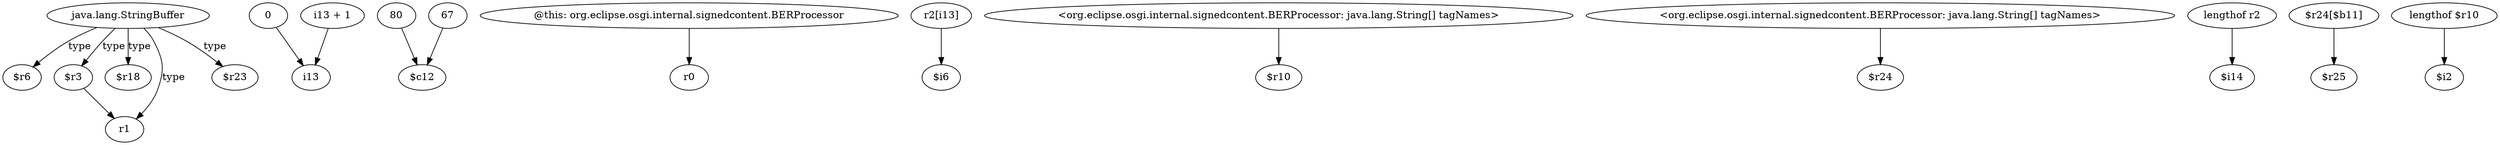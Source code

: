 digraph g {
0[label="java.lang.StringBuffer"]
1[label="$r6"]
0->1[label="type"]
2[label="0"]
3[label="i13"]
2->3[label=""]
4[label="80"]
5[label="$c12"]
4->5[label=""]
6[label="$r3"]
0->6[label="type"]
7[label="$r18"]
0->7[label="type"]
8[label="@this: org.eclipse.osgi.internal.signedcontent.BERProcessor"]
9[label="r0"]
8->9[label=""]
10[label="i13 + 1"]
10->3[label=""]
11[label="r2[i13]"]
12[label="$i6"]
11->12[label=""]
13[label="r1"]
0->13[label="type"]
14[label="$r23"]
0->14[label="type"]
15[label="67"]
15->5[label=""]
16[label="<org.eclipse.osgi.internal.signedcontent.BERProcessor: java.lang.String[] tagNames>"]
17[label="$r10"]
16->17[label=""]
18[label="<org.eclipse.osgi.internal.signedcontent.BERProcessor: java.lang.String[] tagNames>"]
19[label="$r24"]
18->19[label=""]
20[label="lengthof r2"]
21[label="$i14"]
20->21[label=""]
22[label="$r24[$b11]"]
23[label="$r25"]
22->23[label=""]
6->13[label=""]
24[label="lengthof $r10"]
25[label="$i2"]
24->25[label=""]
}